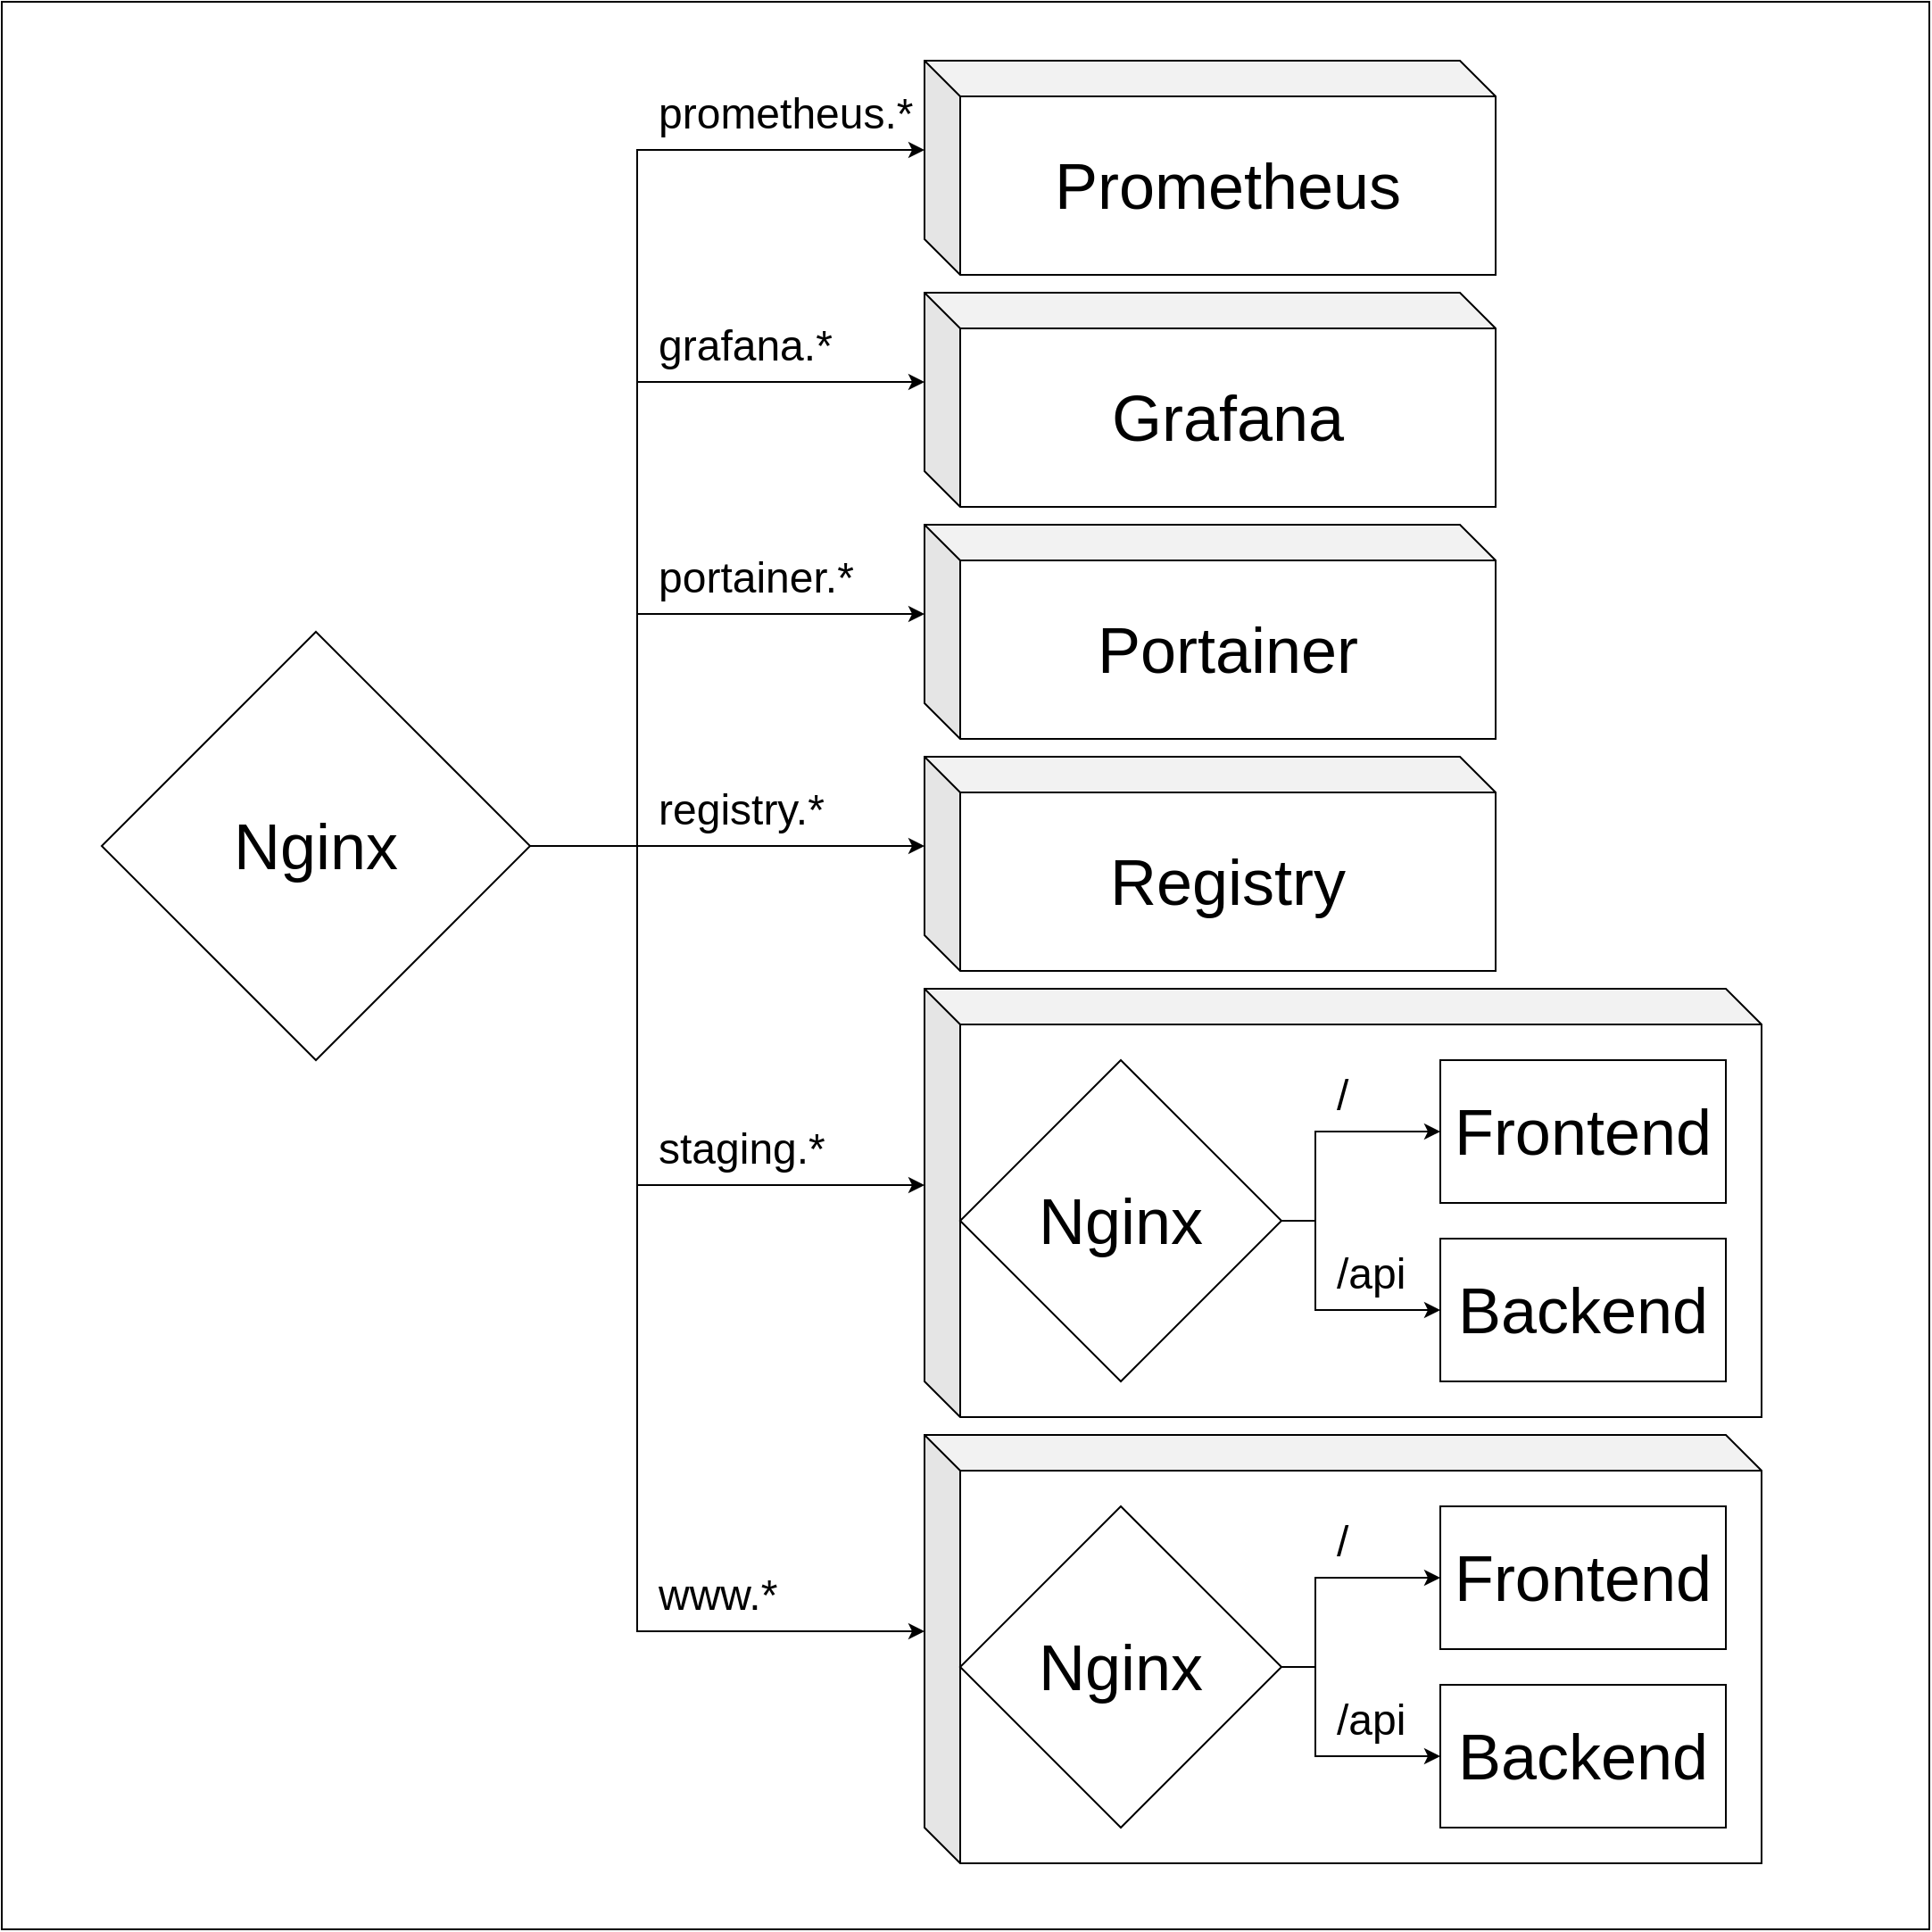 <mxfile version="20.2.3" type="device"><diagram id="7rzKOhGrQdw2_fLFHdYq" name="Page-1"><mxGraphModel dx="2516" dy="1072" grid="1" gridSize="10" guides="1" tooltips="1" connect="1" arrows="1" fold="1" page="1" pageScale="1" pageWidth="1654" pageHeight="2336" math="0" shadow="0"><root><mxCell id="0"/><mxCell id="1" parent="0"/><mxCell id="U7ZM67yO15bYXlQHiwfE-1" value="" style="whiteSpace=wrap;html=1;aspect=fixed;" parent="1" vertex="1"><mxGeometry x="134" y="157" width="1080" height="1080" as="geometry"/></mxCell><mxCell id="LDRcs0chpV-sylPaHJwy-18" style="edgeStyle=orthogonalEdgeStyle;rounded=0;orthogonalLoop=1;jettySize=auto;html=1;entryX=0;entryY=0;entryDx=0;entryDy=50.0;entryPerimeter=0;fontSize=36;" parent="1" source="LDRcs0chpV-sylPaHJwy-2" target="LDRcs0chpV-sylPaHJwy-7" edge="1"><mxGeometry relative="1" as="geometry"><Array as="points"><mxPoint x="490" y="630"/><mxPoint x="490" y="240"/></Array></mxGeometry></mxCell><mxCell id="LDRcs0chpV-sylPaHJwy-19" style="edgeStyle=orthogonalEdgeStyle;rounded=0;orthogonalLoop=1;jettySize=auto;html=1;entryX=0;entryY=0;entryDx=0;entryDy=50.0;entryPerimeter=0;fontSize=36;" parent="1" source="LDRcs0chpV-sylPaHJwy-2" target="LDRcs0chpV-sylPaHJwy-4" edge="1"><mxGeometry relative="1" as="geometry"><Array as="points"><mxPoint x="490" y="630"/><mxPoint x="490" y="370"/></Array></mxGeometry></mxCell><mxCell id="LDRcs0chpV-sylPaHJwy-20" style="edgeStyle=orthogonalEdgeStyle;rounded=0;orthogonalLoop=1;jettySize=auto;html=1;entryX=0;entryY=0;entryDx=0;entryDy=50.0;entryPerimeter=0;fontSize=36;" parent="1" source="LDRcs0chpV-sylPaHJwy-2" target="LDRcs0chpV-sylPaHJwy-6" edge="1"><mxGeometry relative="1" as="geometry"><Array as="points"><mxPoint x="490" y="630"/><mxPoint x="490" y="500"/></Array></mxGeometry></mxCell><mxCell id="LDRcs0chpV-sylPaHJwy-21" style="edgeStyle=orthogonalEdgeStyle;rounded=0;orthogonalLoop=1;jettySize=auto;html=1;entryX=0;entryY=0;entryDx=0;entryDy=50.0;entryPerimeter=0;fontSize=36;" parent="1" source="LDRcs0chpV-sylPaHJwy-2" target="LDRcs0chpV-sylPaHJwy-8" edge="1"><mxGeometry relative="1" as="geometry"/></mxCell><mxCell id="LDRcs0chpV-sylPaHJwy-22" style="edgeStyle=orthogonalEdgeStyle;rounded=0;orthogonalLoop=1;jettySize=auto;html=1;entryX=0;entryY=0;entryDx=0;entryDy=110.0;entryPerimeter=0;fontSize=36;" parent="1" source="LDRcs0chpV-sylPaHJwy-2" target="LDRcs0chpV-sylPaHJwy-9" edge="1"><mxGeometry relative="1" as="geometry"><Array as="points"><mxPoint x="490" y="630"/><mxPoint x="490" y="820"/></Array></mxGeometry></mxCell><mxCell id="F0BLptULb8E2-sOr6TRf-7" style="edgeStyle=orthogonalEdgeStyle;rounded=0;orthogonalLoop=1;jettySize=auto;html=1;entryX=0;entryY=0;entryDx=0;entryDy=110;entryPerimeter=0;fontSize=18;" edge="1" parent="1" source="LDRcs0chpV-sylPaHJwy-2" target="F0BLptULb8E2-sOr6TRf-1"><mxGeometry relative="1" as="geometry"><Array as="points"><mxPoint x="490" y="630"/><mxPoint x="490" y="1070"/></Array></mxGeometry></mxCell><mxCell id="LDRcs0chpV-sylPaHJwy-2" value="&lt;font style=&quot;font-size: 36px;&quot;&gt;Nginx&lt;/font&gt;" style="rhombus;whiteSpace=wrap;html=1;" parent="1" vertex="1"><mxGeometry x="190" y="510" width="240" height="240" as="geometry"/></mxCell><mxCell id="LDRcs0chpV-sylPaHJwy-4" value="Grafana" style="shape=cube;whiteSpace=wrap;html=1;boundedLbl=1;backgroundOutline=1;darkOpacity=0.05;darkOpacity2=0.1;fontSize=36;" parent="1" vertex="1"><mxGeometry x="651" y="320" width="320" height="120" as="geometry"/></mxCell><mxCell id="LDRcs0chpV-sylPaHJwy-6" value="Portainer" style="shape=cube;whiteSpace=wrap;html=1;boundedLbl=1;backgroundOutline=1;darkOpacity=0.05;darkOpacity2=0.1;fontSize=36;" parent="1" vertex="1"><mxGeometry x="651" y="450" width="320" height="120" as="geometry"/></mxCell><mxCell id="LDRcs0chpV-sylPaHJwy-7" value="Prometheus" style="shape=cube;whiteSpace=wrap;html=1;boundedLbl=1;backgroundOutline=1;darkOpacity=0.05;darkOpacity2=0.1;fontSize=36;" parent="1" vertex="1"><mxGeometry x="651" y="190" width="320" height="120" as="geometry"/></mxCell><mxCell id="LDRcs0chpV-sylPaHJwy-8" value="Registry" style="shape=cube;whiteSpace=wrap;html=1;boundedLbl=1;backgroundOutline=1;darkOpacity=0.05;darkOpacity2=0.1;fontSize=36;" parent="1" vertex="1"><mxGeometry x="651" y="580" width="320" height="120" as="geometry"/></mxCell><mxCell id="LDRcs0chpV-sylPaHJwy-9" value="" style="shape=cube;whiteSpace=wrap;html=1;boundedLbl=1;backgroundOutline=1;darkOpacity=0.05;darkOpacity2=0.1;fontSize=36;" parent="1" vertex="1"><mxGeometry x="651" y="710" width="469" height="240" as="geometry"/></mxCell><mxCell id="LDRcs0chpV-sylPaHJwy-30" style="edgeStyle=orthogonalEdgeStyle;rounded=0;orthogonalLoop=1;jettySize=auto;html=1;exitX=1;exitY=0.5;exitDx=0;exitDy=0;entryX=0;entryY=0.5;entryDx=0;entryDy=0;fontSize=24;" parent="1" source="LDRcs0chpV-sylPaHJwy-10" target="LDRcs0chpV-sylPaHJwy-11" edge="1"><mxGeometry relative="1" as="geometry"><Array as="points"><mxPoint x="870" y="840"/><mxPoint x="870" y="790"/></Array></mxGeometry></mxCell><mxCell id="LDRcs0chpV-sylPaHJwy-31" style="edgeStyle=orthogonalEdgeStyle;rounded=0;orthogonalLoop=1;jettySize=auto;html=1;entryX=0;entryY=0.5;entryDx=0;entryDy=0;fontSize=24;" parent="1" source="LDRcs0chpV-sylPaHJwy-10" target="LDRcs0chpV-sylPaHJwy-12" edge="1"><mxGeometry relative="1" as="geometry"><Array as="points"><mxPoint x="870" y="840"/><mxPoint x="870" y="890"/></Array></mxGeometry></mxCell><mxCell id="LDRcs0chpV-sylPaHJwy-10" value="Nginx" style="rhombus;whiteSpace=wrap;html=1;fontSize=36;" parent="1" vertex="1"><mxGeometry x="671" y="750" width="180" height="180" as="geometry"/></mxCell><mxCell id="LDRcs0chpV-sylPaHJwy-11" value="Frontend" style="rounded=0;whiteSpace=wrap;html=1;fontSize=36;" parent="1" vertex="1"><mxGeometry x="940" y="750" width="160" height="80" as="geometry"/></mxCell><mxCell id="LDRcs0chpV-sylPaHJwy-12" value="Backend" style="rounded=0;whiteSpace=wrap;html=1;fontSize=36;" parent="1" vertex="1"><mxGeometry x="940" y="850" width="160" height="80" as="geometry"/></mxCell><mxCell id="LDRcs0chpV-sylPaHJwy-32" style="edgeStyle=orthogonalEdgeStyle;rounded=0;orthogonalLoop=1;jettySize=auto;html=1;exitX=1;exitY=0.5;exitDx=0;exitDy=0;entryX=0;entryY=0.5;entryDx=0;entryDy=0;fontSize=24;" parent="1" source="LDRcs0chpV-sylPaHJwy-15" edge="1"><mxGeometry relative="1" as="geometry"><mxPoint x="1030" y="1040" as="targetPoint"/></mxGeometry></mxCell><mxCell id="LDRcs0chpV-sylPaHJwy-33" style="edgeStyle=orthogonalEdgeStyle;rounded=0;orthogonalLoop=1;jettySize=auto;html=1;entryX=0;entryY=0.5;entryDx=0;entryDy=0;fontSize=24;" parent="1" source="LDRcs0chpV-sylPaHJwy-15" edge="1"><mxGeometry relative="1" as="geometry"><mxPoint x="1030" y="1140" as="targetPoint"/></mxGeometry></mxCell><mxCell id="LDRcs0chpV-sylPaHJwy-24" value="&lt;font style=&quot;font-size: 24px;&quot;&gt;prometheus.*&lt;/font&gt;" style="text;html=1;resizable=0;autosize=1;align=left;verticalAlign=middle;points=[];fillColor=none;strokeColor=none;rounded=0;fontSize=36;" parent="1" vertex="1"><mxGeometry x="500" y="190" width="160" height="50" as="geometry"/></mxCell><mxCell id="LDRcs0chpV-sylPaHJwy-25" value="&lt;font style=&quot;font-size: 24px;&quot;&gt;grafana.*&lt;/font&gt;" style="text;html=1;resizable=0;autosize=1;align=left;verticalAlign=middle;points=[];fillColor=none;strokeColor=none;rounded=0;fontSize=36;" parent="1" vertex="1"><mxGeometry x="500" y="320" width="110" height="50" as="geometry"/></mxCell><mxCell id="LDRcs0chpV-sylPaHJwy-26" value="&lt;font style=&quot;font-size: 24px;&quot;&gt;portainer.*&lt;/font&gt;" style="text;html=1;resizable=0;autosize=1;align=left;verticalAlign=middle;points=[];fillColor=none;strokeColor=none;rounded=0;fontSize=36;" parent="1" vertex="1"><mxGeometry x="500" y="450" width="120" height="50" as="geometry"/></mxCell><mxCell id="LDRcs0chpV-sylPaHJwy-27" value="&lt;font style=&quot;font-size: 24px;&quot;&gt;registry.*&lt;/font&gt;" style="text;html=1;resizable=0;autosize=1;align=left;verticalAlign=middle;points=[];fillColor=none;strokeColor=none;rounded=0;fontSize=36;" parent="1" vertex="1"><mxGeometry x="500" y="580" width="110" height="50" as="geometry"/></mxCell><mxCell id="LDRcs0chpV-sylPaHJwy-28" value="&lt;font style=&quot;font-size: 24px;&quot;&gt;staging.*&lt;/font&gt;" style="text;html=1;resizable=0;autosize=1;align=left;verticalAlign=middle;points=[];fillColor=none;strokeColor=none;rounded=0;fontSize=36;" parent="1" vertex="1"><mxGeometry x="500" y="770" width="110" height="50" as="geometry"/></mxCell><mxCell id="LDRcs0chpV-sylPaHJwy-29" value="&lt;span style=&quot;font-size: 24px;&quot;&gt;www.*&lt;/span&gt;" style="text;html=1;resizable=0;autosize=1;align=left;verticalAlign=middle;points=[];fillColor=none;strokeColor=none;rounded=0;fontSize=36;" parent="1" vertex="1"><mxGeometry x="500" y="1020" width="80" height="50" as="geometry"/></mxCell><mxCell id="LDRcs0chpV-sylPaHJwy-37" value="&lt;span style=&quot;font-size: 24px;&quot;&gt;/&lt;/span&gt;" style="text;html=1;resizable=0;autosize=1;align=left;verticalAlign=middle;points=[];fillColor=none;strokeColor=none;rounded=0;fontSize=36;" parent="1" vertex="1"><mxGeometry x="880" y="740" width="20" height="50" as="geometry"/></mxCell><mxCell id="LDRcs0chpV-sylPaHJwy-38" value="&lt;span style=&quot;font-size: 24px;&quot;&gt;/api&lt;/span&gt;" style="text;html=1;resizable=0;autosize=1;align=left;verticalAlign=middle;points=[];fillColor=none;strokeColor=none;rounded=0;fontSize=36;" parent="1" vertex="1"><mxGeometry x="880" y="840" width="50" height="50" as="geometry"/></mxCell><mxCell id="F0BLptULb8E2-sOr6TRf-1" value="" style="shape=cube;whiteSpace=wrap;html=1;boundedLbl=1;backgroundOutline=1;darkOpacity=0.05;darkOpacity2=0.1;fontSize=36;" vertex="1" parent="1"><mxGeometry x="651" y="960" width="469" height="240" as="geometry"/></mxCell><mxCell id="F0BLptULb8E2-sOr6TRf-8" style="edgeStyle=orthogonalEdgeStyle;rounded=0;orthogonalLoop=1;jettySize=auto;html=1;entryX=0;entryY=0.5;entryDx=0;entryDy=0;fontSize=18;" edge="1" parent="1" source="F0BLptULb8E2-sOr6TRf-2" target="F0BLptULb8E2-sOr6TRf-3"><mxGeometry relative="1" as="geometry"><Array as="points"><mxPoint x="870" y="1090"/><mxPoint x="870" y="1040"/></Array></mxGeometry></mxCell><mxCell id="F0BLptULb8E2-sOr6TRf-9" style="edgeStyle=orthogonalEdgeStyle;rounded=0;orthogonalLoop=1;jettySize=auto;html=1;entryX=0;entryY=0.5;entryDx=0;entryDy=0;fontSize=18;" edge="1" parent="1" source="F0BLptULb8E2-sOr6TRf-2" target="F0BLptULb8E2-sOr6TRf-4"><mxGeometry relative="1" as="geometry"><Array as="points"><mxPoint x="870" y="1090"/><mxPoint x="870" y="1140"/></Array></mxGeometry></mxCell><mxCell id="F0BLptULb8E2-sOr6TRf-2" value="Nginx" style="rhombus;whiteSpace=wrap;html=1;fontSize=36;" vertex="1" parent="1"><mxGeometry x="671" y="1000" width="180" height="180" as="geometry"/></mxCell><mxCell id="F0BLptULb8E2-sOr6TRf-3" value="Frontend" style="rounded=0;whiteSpace=wrap;html=1;fontSize=36;" vertex="1" parent="1"><mxGeometry x="940" y="1000" width="160" height="80" as="geometry"/></mxCell><mxCell id="F0BLptULb8E2-sOr6TRf-4" value="Backend" style="rounded=0;whiteSpace=wrap;html=1;fontSize=36;" vertex="1" parent="1"><mxGeometry x="940" y="1100" width="160" height="80" as="geometry"/></mxCell><mxCell id="F0BLptULb8E2-sOr6TRf-5" value="&lt;span style=&quot;font-size: 24px;&quot;&gt;/&lt;/span&gt;" style="text;html=1;resizable=0;autosize=1;align=left;verticalAlign=middle;points=[];fillColor=none;strokeColor=none;rounded=0;fontSize=36;" vertex="1" parent="1"><mxGeometry x="880" y="990" width="20" height="50" as="geometry"/></mxCell><mxCell id="F0BLptULb8E2-sOr6TRf-6" value="&lt;span style=&quot;font-size: 24px;&quot;&gt;/api&lt;/span&gt;" style="text;html=1;resizable=0;autosize=1;align=left;verticalAlign=middle;points=[];fillColor=none;strokeColor=none;rounded=0;fontSize=36;" vertex="1" parent="1"><mxGeometry x="880" y="1090" width="50" height="50" as="geometry"/></mxCell></root></mxGraphModel></diagram></mxfile>